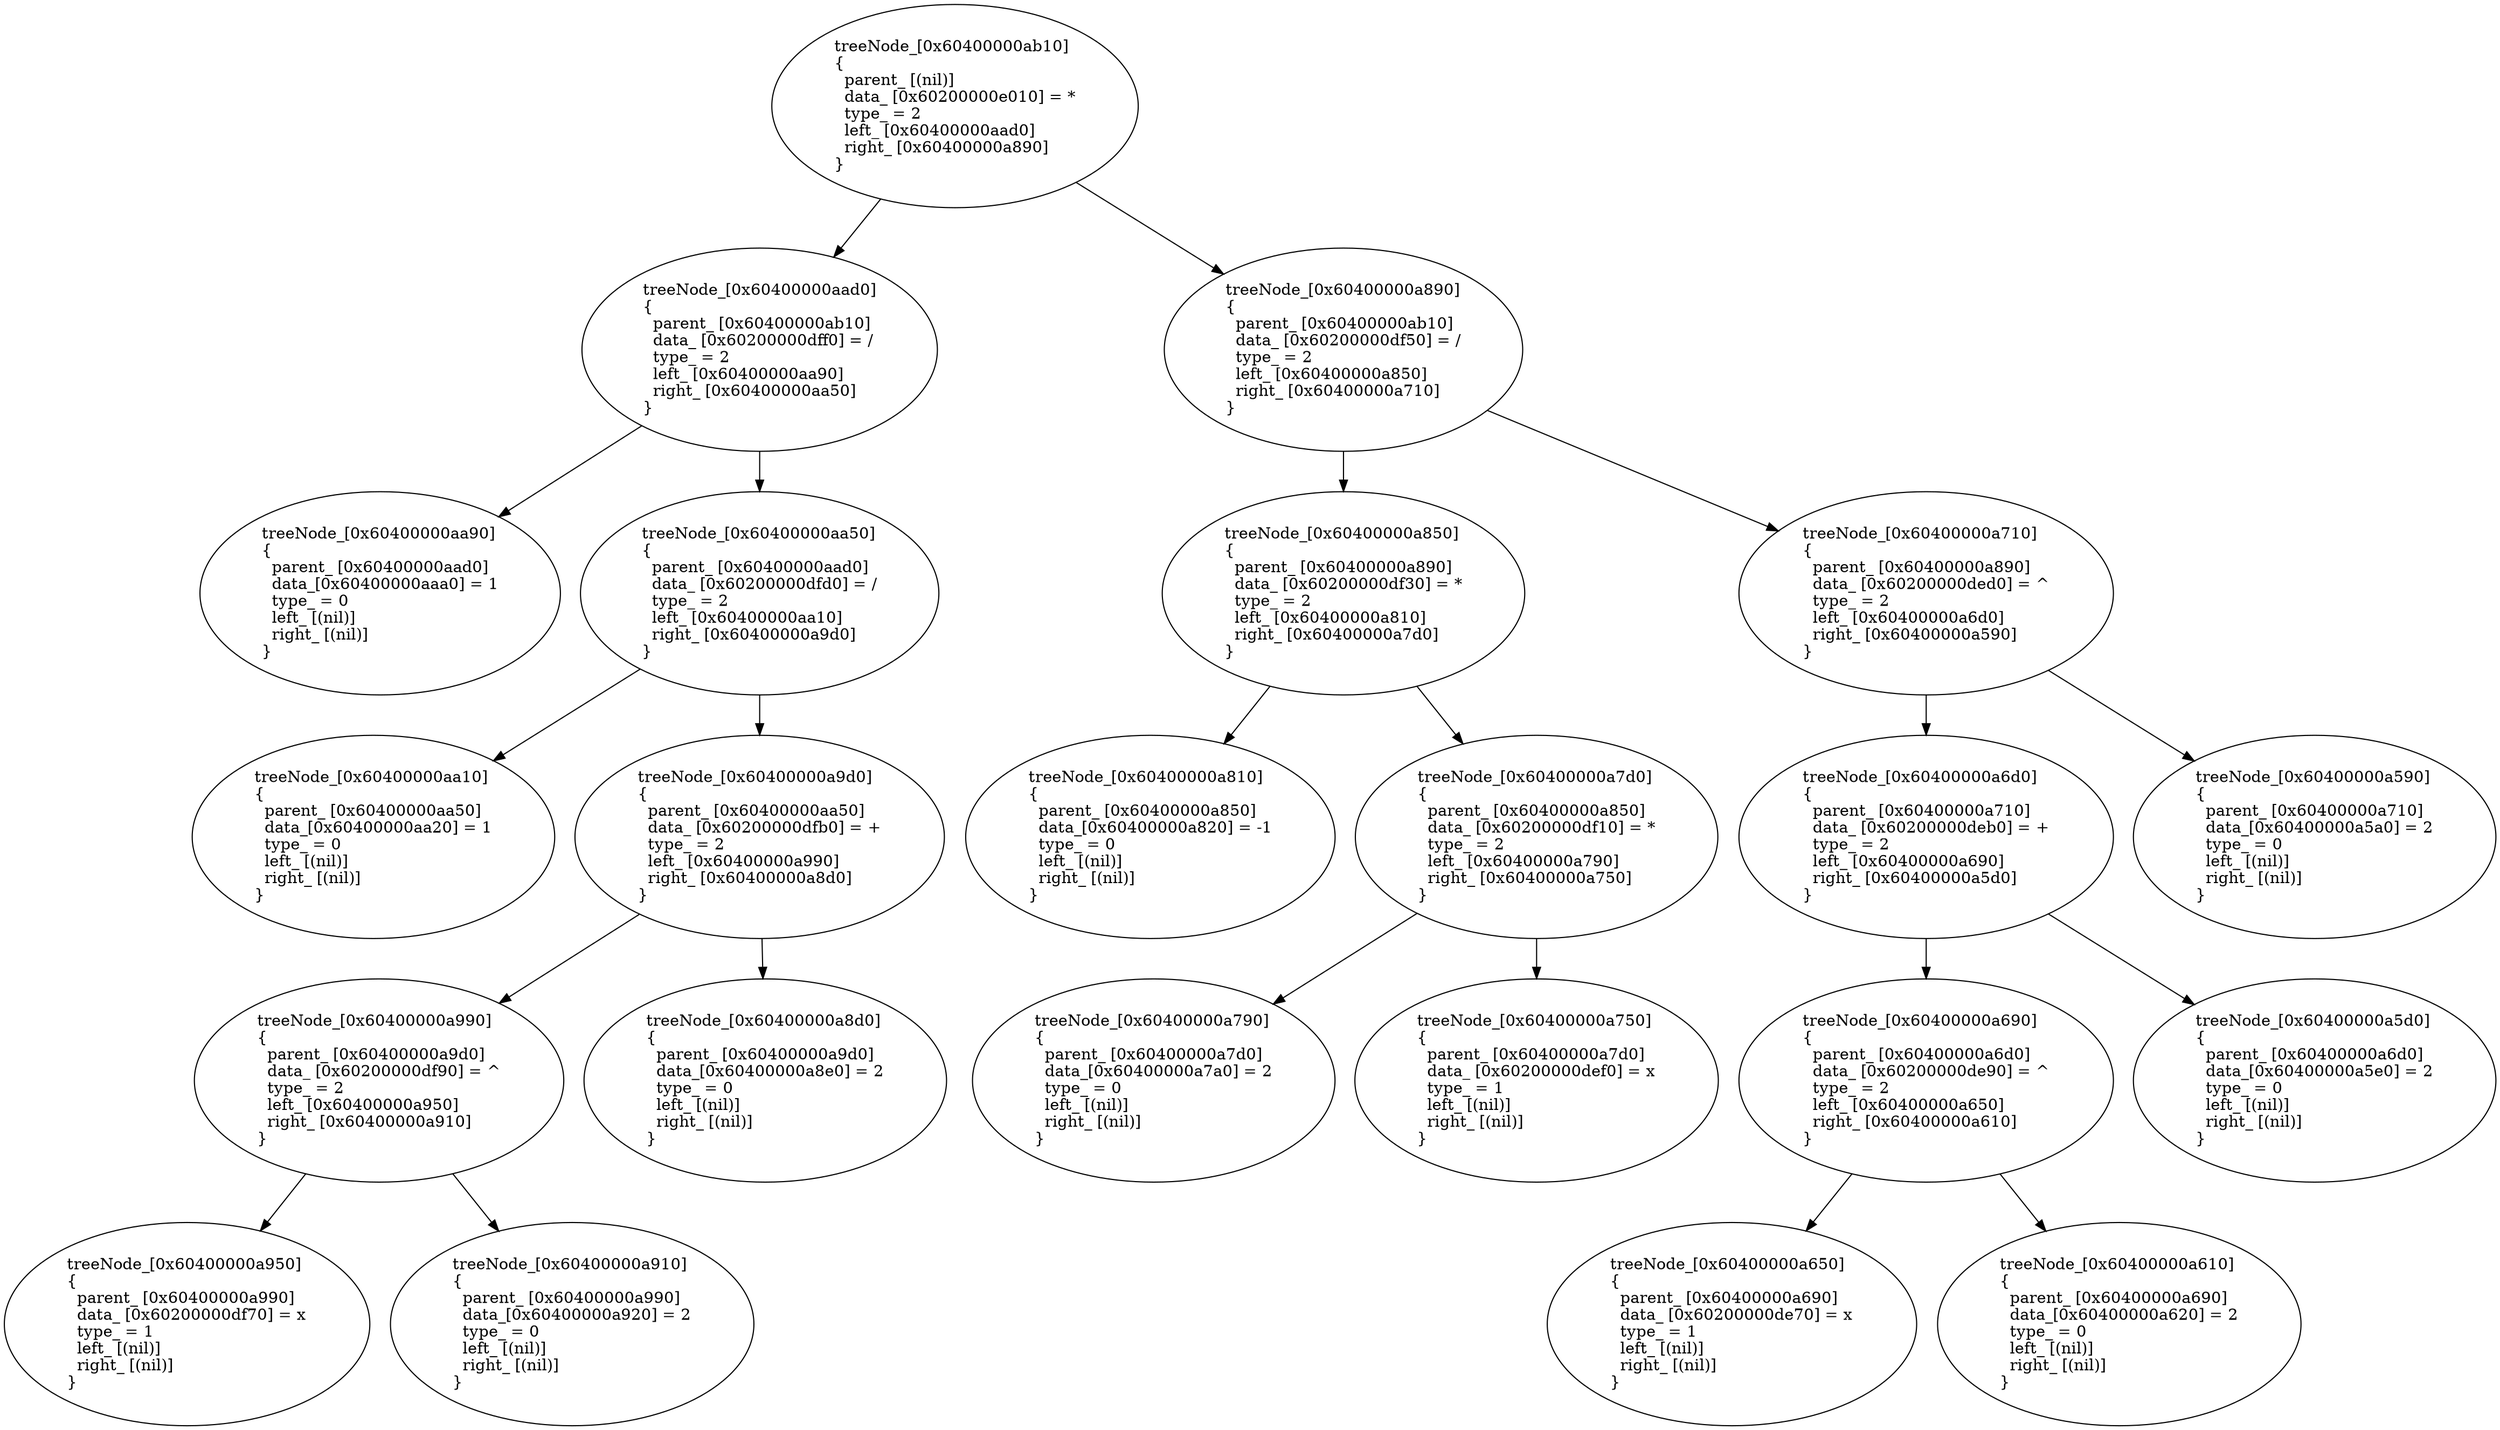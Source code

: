 digraph graf {
treeNode_0x60400000ab10 [label="treeNode_[0x60400000ab10]\l{\l  parent_ [(nil)]\l  data_ [0x60200000e010] = *\l  type_ = 2\l  left_ [0x60400000aad0]\l  right_ [0x60400000a890]\l}\l"]
treeNode_0x60400000ab10->treeNode_0x60400000aad0
treeNode_0x60400000aad0 [label="treeNode_[0x60400000aad0]\l{\l  parent_ [0x60400000ab10]\l  data_ [0x60200000dff0] = /\l  type_ = 2\l  left_ [0x60400000aa90]\l  right_ [0x60400000aa50]\l}\l"]
treeNode_0x60400000aad0->treeNode_0x60400000aa90
treeNode_0x60400000aa90 [label="treeNode_[0x60400000aa90]\l{\l  parent_ [0x60400000aad0]\l  data_[0x60400000aaa0] = 1\l  type_ = 0\l  left_ [(nil)]\l  right_ [(nil)]\l}\l"]
treeNode_0x60400000aad0->treeNode_0x60400000aa50
treeNode_0x60400000aa50 [label="treeNode_[0x60400000aa50]\l{\l  parent_ [0x60400000aad0]\l  data_ [0x60200000dfd0] = /\l  type_ = 2\l  left_ [0x60400000aa10]\l  right_ [0x60400000a9d0]\l}\l"]
treeNode_0x60400000aa50->treeNode_0x60400000aa10
treeNode_0x60400000aa10 [label="treeNode_[0x60400000aa10]\l{\l  parent_ [0x60400000aa50]\l  data_[0x60400000aa20] = 1\l  type_ = 0\l  left_ [(nil)]\l  right_ [(nil)]\l}\l"]
treeNode_0x60400000aa50->treeNode_0x60400000a9d0
treeNode_0x60400000a9d0 [label="treeNode_[0x60400000a9d0]\l{\l  parent_ [0x60400000aa50]\l  data_ [0x60200000dfb0] = +\l  type_ = 2\l  left_ [0x60400000a990]\l  right_ [0x60400000a8d0]\l}\l"]
treeNode_0x60400000a9d0->treeNode_0x60400000a990
treeNode_0x60400000a990 [label="treeNode_[0x60400000a990]\l{\l  parent_ [0x60400000a9d0]\l  data_ [0x60200000df90] = ^\l  type_ = 2\l  left_ [0x60400000a950]\l  right_ [0x60400000a910]\l}\l"]
treeNode_0x60400000a990->treeNode_0x60400000a950
treeNode_0x60400000a950 [label="treeNode_[0x60400000a950]\l{\l  parent_ [0x60400000a990]\l  data_ [0x60200000df70] = x\l  type_ = 1\l  left_ [(nil)]\l  right_ [(nil)]\l}\l"]
treeNode_0x60400000a990->treeNode_0x60400000a910
treeNode_0x60400000a910 [label="treeNode_[0x60400000a910]\l{\l  parent_ [0x60400000a990]\l  data_[0x60400000a920] = 2\l  type_ = 0\l  left_ [(nil)]\l  right_ [(nil)]\l}\l"]
treeNode_0x60400000a9d0->treeNode_0x60400000a8d0
treeNode_0x60400000a8d0 [label="treeNode_[0x60400000a8d0]\l{\l  parent_ [0x60400000a9d0]\l  data_[0x60400000a8e0] = 2\l  type_ = 0\l  left_ [(nil)]\l  right_ [(nil)]\l}\l"]
treeNode_0x60400000ab10->treeNode_0x60400000a890
treeNode_0x60400000a890 [label="treeNode_[0x60400000a890]\l{\l  parent_ [0x60400000ab10]\l  data_ [0x60200000df50] = /\l  type_ = 2\l  left_ [0x60400000a850]\l  right_ [0x60400000a710]\l}\l"]
treeNode_0x60400000a890->treeNode_0x60400000a850
treeNode_0x60400000a850 [label="treeNode_[0x60400000a850]\l{\l  parent_ [0x60400000a890]\l  data_ [0x60200000df30] = *\l  type_ = 2\l  left_ [0x60400000a810]\l  right_ [0x60400000a7d0]\l}\l"]
treeNode_0x60400000a850->treeNode_0x60400000a810
treeNode_0x60400000a810 [label="treeNode_[0x60400000a810]\l{\l  parent_ [0x60400000a850]\l  data_[0x60400000a820] = -1\l  type_ = 0\l  left_ [(nil)]\l  right_ [(nil)]\l}\l"]
treeNode_0x60400000a850->treeNode_0x60400000a7d0
treeNode_0x60400000a7d0 [label="treeNode_[0x60400000a7d0]\l{\l  parent_ [0x60400000a850]\l  data_ [0x60200000df10] = *\l  type_ = 2\l  left_ [0x60400000a790]\l  right_ [0x60400000a750]\l}\l"]
treeNode_0x60400000a7d0->treeNode_0x60400000a790
treeNode_0x60400000a790 [label="treeNode_[0x60400000a790]\l{\l  parent_ [0x60400000a7d0]\l  data_[0x60400000a7a0] = 2\l  type_ = 0\l  left_ [(nil)]\l  right_ [(nil)]\l}\l"]
treeNode_0x60400000a7d0->treeNode_0x60400000a750
treeNode_0x60400000a750 [label="treeNode_[0x60400000a750]\l{\l  parent_ [0x60400000a7d0]\l  data_ [0x60200000def0] = x\l  type_ = 1\l  left_ [(nil)]\l  right_ [(nil)]\l}\l"]
treeNode_0x60400000a890->treeNode_0x60400000a710
treeNode_0x60400000a710 [label="treeNode_[0x60400000a710]\l{\l  parent_ [0x60400000a890]\l  data_ [0x60200000ded0] = ^\l  type_ = 2\l  left_ [0x60400000a6d0]\l  right_ [0x60400000a590]\l}\l"]
treeNode_0x60400000a710->treeNode_0x60400000a6d0
treeNode_0x60400000a6d0 [label="treeNode_[0x60400000a6d0]\l{\l  parent_ [0x60400000a710]\l  data_ [0x60200000deb0] = +\l  type_ = 2\l  left_ [0x60400000a690]\l  right_ [0x60400000a5d0]\l}\l"]
treeNode_0x60400000a6d0->treeNode_0x60400000a690
treeNode_0x60400000a690 [label="treeNode_[0x60400000a690]\l{\l  parent_ [0x60400000a6d0]\l  data_ [0x60200000de90] = ^\l  type_ = 2\l  left_ [0x60400000a650]\l  right_ [0x60400000a610]\l}\l"]
treeNode_0x60400000a690->treeNode_0x60400000a650
treeNode_0x60400000a650 [label="treeNode_[0x60400000a650]\l{\l  parent_ [0x60400000a690]\l  data_ [0x60200000de70] = x\l  type_ = 1\l  left_ [(nil)]\l  right_ [(nil)]\l}\l"]
treeNode_0x60400000a690->treeNode_0x60400000a610
treeNode_0x60400000a610 [label="treeNode_[0x60400000a610]\l{\l  parent_ [0x60400000a690]\l  data_[0x60400000a620] = 2\l  type_ = 0\l  left_ [(nil)]\l  right_ [(nil)]\l}\l"]
treeNode_0x60400000a6d0->treeNode_0x60400000a5d0
treeNode_0x60400000a5d0 [label="treeNode_[0x60400000a5d0]\l{\l  parent_ [0x60400000a6d0]\l  data_[0x60400000a5e0] = 2\l  type_ = 0\l  left_ [(nil)]\l  right_ [(nil)]\l}\l"]
treeNode_0x60400000a710->treeNode_0x60400000a590
treeNode_0x60400000a590 [label="treeNode_[0x60400000a590]\l{\l  parent_ [0x60400000a710]\l  data_[0x60400000a5a0] = 2\l  type_ = 0\l  left_ [(nil)]\l  right_ [(nil)]\l}\l"]
}